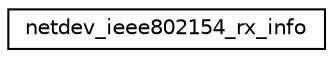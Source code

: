 digraph "Graphical Class Hierarchy"
{
 // LATEX_PDF_SIZE
  edge [fontname="Helvetica",fontsize="10",labelfontname="Helvetica",labelfontsize="10"];
  node [fontname="Helvetica",fontsize="10",shape=record];
  rankdir="LR";
  Node0 [label="netdev_ieee802154_rx_info",height=0.2,width=0.4,color="black", fillcolor="white", style="filled",URL="$structnetdev__ieee802154__rx__info.html",tooltip="Received packet status information for IEEE 802.15.4 radios."];
}
